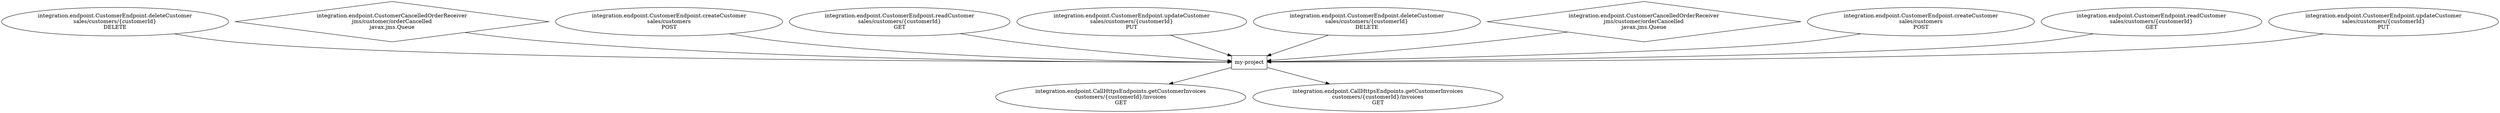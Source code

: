 digraph G {
  "application" [label="my-project" shape="rectangle"]
  "0" [label="integration.endpoint.CustomerEndpoint.deleteCustomer\nsales/customers/{customerId}\nDELETE" shape="ellipse"]
  "1" [label="integration.endpoint.CustomerCancelledOrderReceiver\njms/customer/orderCancelled\njavax.jms.Queue" shape="diamond"]
  "2" [label="integration.endpoint.CustomerEndpoint.createCustomer\nsales/customers\nPOST" shape="ellipse"]
  "3" [label="integration.endpoint.CallHttpsEndpoints.getCustomerInvoices\ncustomers/{customerId}/invoices\nGET" shape="ellipse"]
  "4" [label="integration.endpoint.CustomerEndpoint.readCustomer\nsales/customers/{customerId}\nGET" shape="ellipse"]
  "5" [label="integration.endpoint.CustomerEndpoint.updateCustomer\nsales/customers/{customerId}\nPUT" shape="ellipse"]
  "application" [label="my-project" shape="rectangle"]
  "6" [label="integration.endpoint.CustomerEndpoint.deleteCustomer\nsales/customers/{customerId}\nDELETE" shape="ellipse"]
  "7" [label="integration.endpoint.CustomerCancelledOrderReceiver\njms/customer/orderCancelled\njavax.jms.Queue" shape="diamond"]
  "8" [label="integration.endpoint.CustomerEndpoint.createCustomer\nsales/customers\nPOST" shape="ellipse"]
  "9" [label="integration.endpoint.CallHttpsEndpoints.getCustomerInvoices\ncustomers/{customerId}/invoices\nGET" shape="ellipse"]
  "10" [label="integration.endpoint.CustomerEndpoint.readCustomer\nsales/customers/{customerId}\nGET" shape="ellipse"]
  "11" [label="integration.endpoint.CustomerEndpoint.updateCustomer\nsales/customers/{customerId}\nPUT" shape="ellipse"]

  "0" -> "application"
  "1" -> "application"
  "2" -> "application"
  "application" -> "3"
  "4" -> "application"
  "5" -> "application"
  "6" -> "application"
  "7" -> "application"
  "8" -> "application"
  "application" -> "9"
  "10" -> "application"
  "11" -> "application"
}